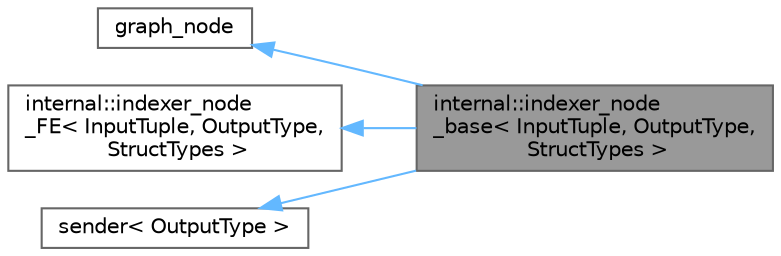 digraph "internal::indexer_node_base&lt; InputTuple, OutputType, StructTypes &gt;"
{
 // LATEX_PDF_SIZE
  bgcolor="transparent";
  edge [fontname=Helvetica,fontsize=10,labelfontname=Helvetica,labelfontsize=10];
  node [fontname=Helvetica,fontsize=10,shape=box,height=0.2,width=0.4];
  rankdir="LR";
  Node1 [id="Node000001",label="internal::indexer_node\l_base\< InputTuple, OutputType,\l StructTypes \>",height=0.2,width=0.4,color="gray40", fillcolor="grey60", style="filled", fontcolor="black",tooltip="indexer_node_base"];
  Node2 -> Node1 [id="edge1_Node000001_Node000002",dir="back",color="steelblue1",style="solid",tooltip=" "];
  Node2 [id="Node000002",label="graph_node",height=0.2,width=0.4,color="gray40", fillcolor="white", style="filled",tooltip=" "];
  Node3 -> Node1 [id="edge2_Node000001_Node000003",dir="back",color="steelblue1",style="solid",tooltip=" "];
  Node3 [id="Node000003",label="internal::indexer_node\l_FE\< InputTuple, OutputType,\l StructTypes \>",height=0.2,width=0.4,color="gray40", fillcolor="white", style="filled",URL="$classinternal_1_1indexer__node___f_e.html",tooltip=" "];
  Node4 -> Node1 [id="edge3_Node000001_Node000004",dir="back",color="steelblue1",style="solid",tooltip=" "];
  Node4 [id="Node000004",label="sender\< OutputType \>",height=0.2,width=0.4,color="gray40", fillcolor="white", style="filled",tooltip=" "];
}

